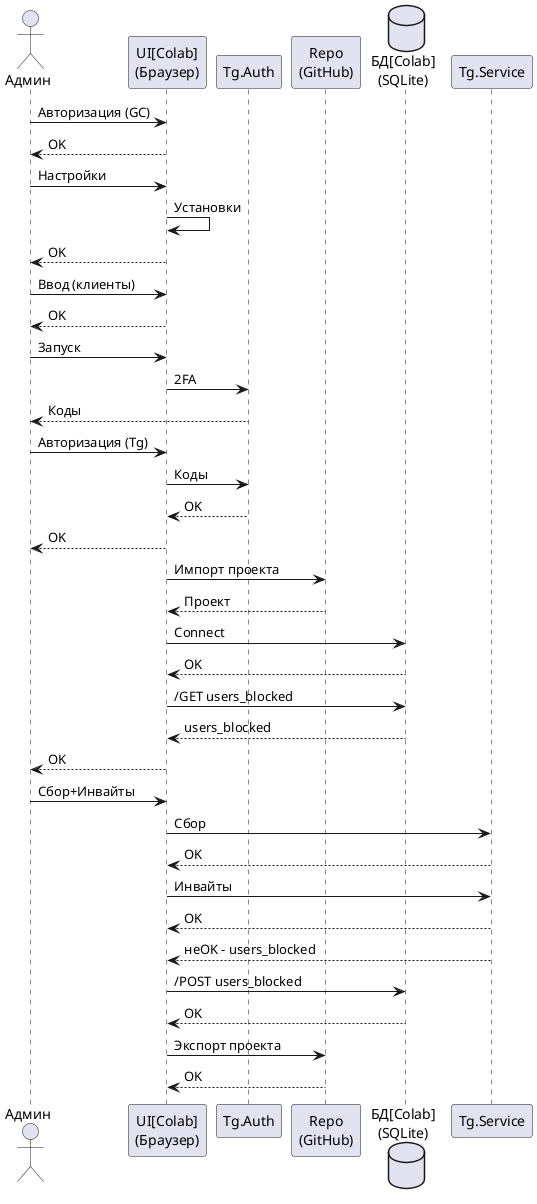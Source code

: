 @startuml
'Системы
actor "Админ" as User
participant "UI[Colab]\n(Браузер)" as UI
participant "Tg.Auth" as Auth

participant "Repo\n(GitHub)" as Repo
database "БД[Colab]\n(SQLite)" as DB

participant "Tg.Service" as Service


'Действия
User -> UI: Авторизация (GC)
UI --> User: OK

User -> UI: Настройки
UI -> UI: Установки
UI --> User: OK
User -> UI: Ввод (клиенты)
UI --> User: OK

User -> UI: Запуск
UI -> Auth: 2FA
Auth --> User: Коды
User -> UI: Авторизация (Tg)
UI -> Auth: Коды
UI <-- Auth: OK
UI --> User: OK

UI -> Repo: Импорт проекта
UI <-- Repo: Проект

UI -> DB: Connect
UI <-- DB: OK

UI -> DB: /GET users_blocked
UI <-- DB: users_blocked
UI --> User: OK

User -> UI: Сбор+Инвайты
UI -> Service: Сбор
UI <-- Service: OK
UI -> Service: Инвайты
UI <-- Service: OK
UI <-- Service: неOK - users_blocked

UI -> DB: /POST users_blocked
UI <-- DB: OK

UI -> Repo: Экспорт проекта
UI <-- Repo: OK

@enduml